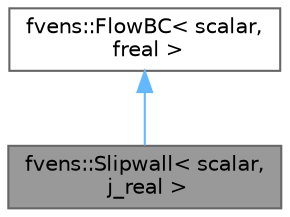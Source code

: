 digraph "fvens::Slipwall&lt; scalar, j_real &gt;"
{
 // LATEX_PDF_SIZE
  bgcolor="transparent";
  edge [fontname=Helvetica,fontsize=10,labelfontname=Helvetica,labelfontsize=10];
  node [fontname=Helvetica,fontsize=10,shape=box,height=0.2,width=0.4];
  Node1 [id="Node000001",label="fvens::Slipwall\< scalar,\l j_real \>",height=0.2,width=0.4,color="gray40", fillcolor="grey60", style="filled", fontcolor="black",tooltip="Slip wall BC for Euler equations."];
  Node2 -> Node1 [id="edge1_Node000001_Node000002",dir="back",color="steelblue1",style="solid",tooltip=" "];
  Node2 [id="Node000002",label="fvens::FlowBC\< scalar,\l freal \>",height=0.2,width=0.4,color="gray40", fillcolor="white", style="filled",URL="$classfvens_1_1FlowBC.html",tooltip=" "];
}
